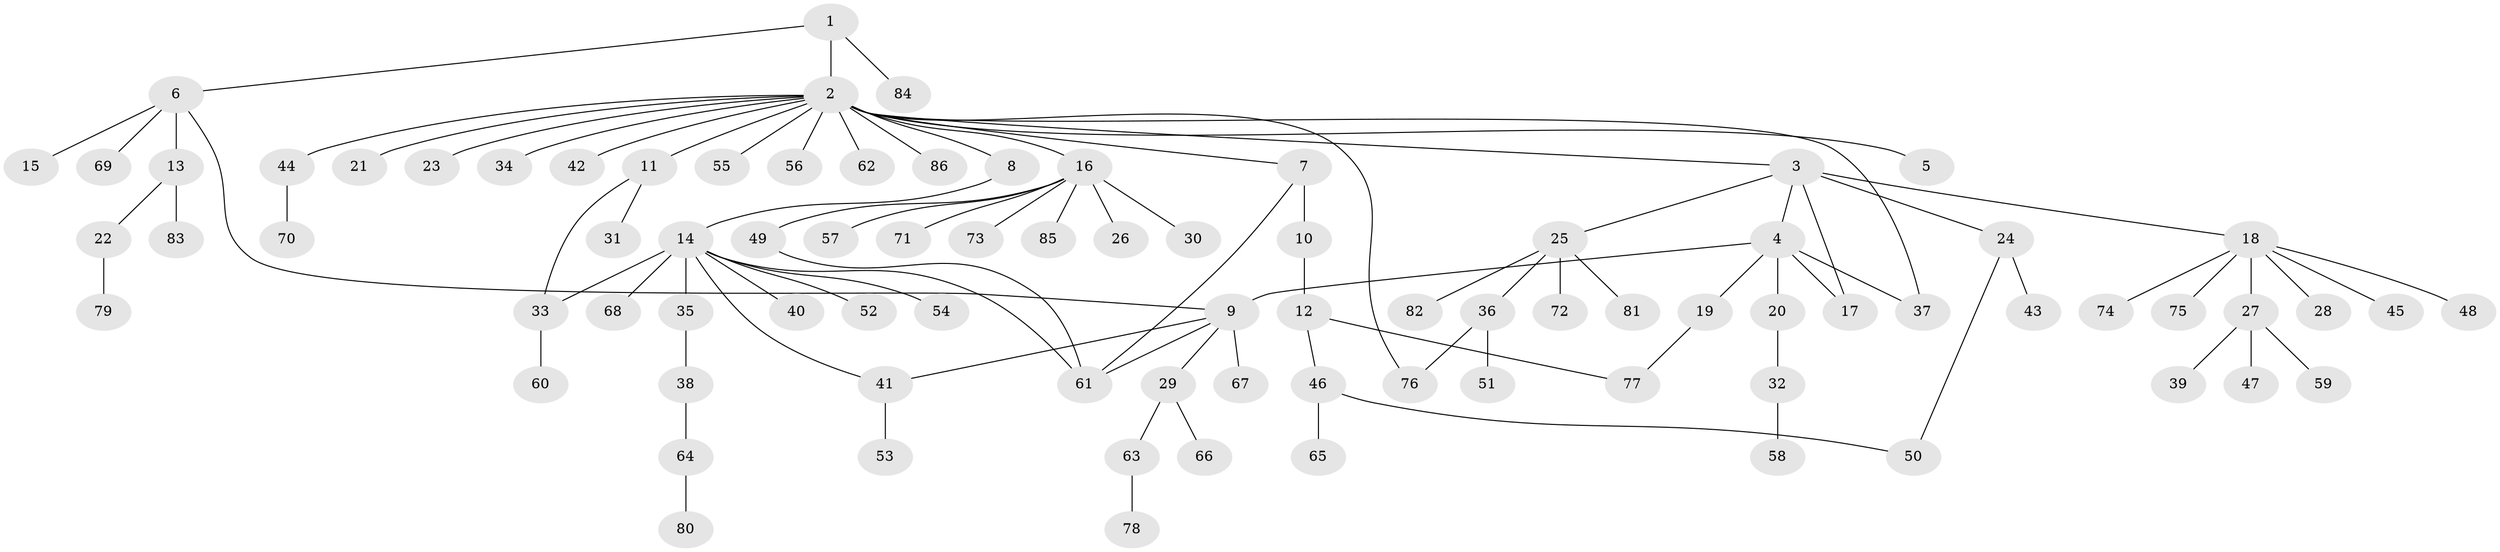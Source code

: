// original degree distribution, {4: 0.04929577464788732, 19: 0.007042253521126761, 7: 0.014084507042253521, 9: 0.014084507042253521, 1: 0.5563380281690141, 6: 0.02112676056338028, 2: 0.2112676056338028, 3: 0.1056338028169014, 10: 0.007042253521126761, 8: 0.007042253521126761, 5: 0.007042253521126761}
// Generated by graph-tools (version 1.1) at 2025/50/03/04/25 22:50:45]
// undirected, 86 vertices, 96 edges
graph export_dot {
  node [color=gray90,style=filled];
  1;
  2;
  3;
  4;
  5;
  6;
  7;
  8;
  9;
  10;
  11;
  12;
  13;
  14;
  15;
  16;
  17;
  18;
  19;
  20;
  21;
  22;
  23;
  24;
  25;
  26;
  27;
  28;
  29;
  30;
  31;
  32;
  33;
  34;
  35;
  36;
  37;
  38;
  39;
  40;
  41;
  42;
  43;
  44;
  45;
  46;
  47;
  48;
  49;
  50;
  51;
  52;
  53;
  54;
  55;
  56;
  57;
  58;
  59;
  60;
  61;
  62;
  63;
  64;
  65;
  66;
  67;
  68;
  69;
  70;
  71;
  72;
  73;
  74;
  75;
  76;
  77;
  78;
  79;
  80;
  81;
  82;
  83;
  84;
  85;
  86;
  1 -- 2 [weight=1.0];
  1 -- 6 [weight=1.0];
  1 -- 84 [weight=1.0];
  2 -- 3 [weight=1.0];
  2 -- 5 [weight=1.0];
  2 -- 7 [weight=1.0];
  2 -- 8 [weight=1.0];
  2 -- 11 [weight=1.0];
  2 -- 16 [weight=1.0];
  2 -- 21 [weight=1.0];
  2 -- 23 [weight=1.0];
  2 -- 34 [weight=1.0];
  2 -- 37 [weight=1.0];
  2 -- 42 [weight=1.0];
  2 -- 44 [weight=1.0];
  2 -- 55 [weight=1.0];
  2 -- 56 [weight=1.0];
  2 -- 62 [weight=1.0];
  2 -- 76 [weight=1.0];
  2 -- 86 [weight=1.0];
  3 -- 4 [weight=1.0];
  3 -- 17 [weight=1.0];
  3 -- 18 [weight=1.0];
  3 -- 24 [weight=1.0];
  3 -- 25 [weight=1.0];
  4 -- 9 [weight=1.0];
  4 -- 17 [weight=1.0];
  4 -- 19 [weight=1.0];
  4 -- 20 [weight=3.0];
  4 -- 37 [weight=1.0];
  6 -- 9 [weight=1.0];
  6 -- 13 [weight=1.0];
  6 -- 15 [weight=1.0];
  6 -- 69 [weight=1.0];
  7 -- 10 [weight=4.0];
  7 -- 61 [weight=1.0];
  8 -- 14 [weight=1.0];
  9 -- 29 [weight=1.0];
  9 -- 41 [weight=1.0];
  9 -- 61 [weight=1.0];
  9 -- 67 [weight=1.0];
  10 -- 12 [weight=1.0];
  11 -- 31 [weight=1.0];
  11 -- 33 [weight=1.0];
  12 -- 46 [weight=1.0];
  12 -- 77 [weight=1.0];
  13 -- 22 [weight=1.0];
  13 -- 83 [weight=1.0];
  14 -- 33 [weight=1.0];
  14 -- 35 [weight=1.0];
  14 -- 40 [weight=1.0];
  14 -- 41 [weight=1.0];
  14 -- 52 [weight=1.0];
  14 -- 54 [weight=1.0];
  14 -- 61 [weight=1.0];
  14 -- 68 [weight=1.0];
  16 -- 26 [weight=1.0];
  16 -- 30 [weight=1.0];
  16 -- 49 [weight=1.0];
  16 -- 57 [weight=1.0];
  16 -- 71 [weight=1.0];
  16 -- 73 [weight=1.0];
  16 -- 85 [weight=1.0];
  18 -- 27 [weight=1.0];
  18 -- 28 [weight=1.0];
  18 -- 45 [weight=1.0];
  18 -- 48 [weight=1.0];
  18 -- 74 [weight=1.0];
  18 -- 75 [weight=1.0];
  19 -- 77 [weight=1.0];
  20 -- 32 [weight=1.0];
  22 -- 79 [weight=1.0];
  24 -- 43 [weight=2.0];
  24 -- 50 [weight=1.0];
  25 -- 36 [weight=1.0];
  25 -- 72 [weight=1.0];
  25 -- 81 [weight=1.0];
  25 -- 82 [weight=1.0];
  27 -- 39 [weight=1.0];
  27 -- 47 [weight=1.0];
  27 -- 59 [weight=1.0];
  29 -- 63 [weight=1.0];
  29 -- 66 [weight=1.0];
  32 -- 58 [weight=1.0];
  33 -- 60 [weight=1.0];
  35 -- 38 [weight=1.0];
  36 -- 51 [weight=1.0];
  36 -- 76 [weight=1.0];
  38 -- 64 [weight=1.0];
  41 -- 53 [weight=2.0];
  44 -- 70 [weight=1.0];
  46 -- 50 [weight=1.0];
  46 -- 65 [weight=1.0];
  49 -- 61 [weight=1.0];
  63 -- 78 [weight=1.0];
  64 -- 80 [weight=1.0];
}
